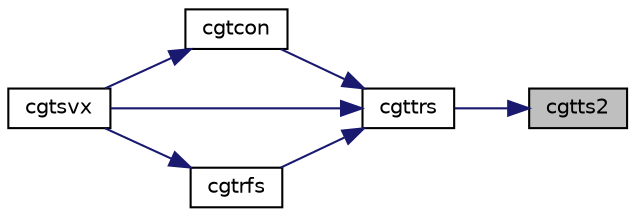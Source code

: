 digraph "cgtts2"
{
 // LATEX_PDF_SIZE
  edge [fontname="Helvetica",fontsize="10",labelfontname="Helvetica",labelfontsize="10"];
  node [fontname="Helvetica",fontsize="10",shape=record];
  rankdir="RL";
  Node1 [label="cgtts2",height=0.2,width=0.4,color="black", fillcolor="grey75", style="filled", fontcolor="black",tooltip="CGTTS2 solves a system of linear equations with a tridiagonal matrix using the LU factorization compu..."];
  Node1 -> Node2 [dir="back",color="midnightblue",fontsize="10",style="solid",fontname="Helvetica"];
  Node2 [label="cgttrs",height=0.2,width=0.4,color="black", fillcolor="white", style="filled",URL="$cgttrs_8f.html#afe8bdadc6f4da5aa5df3fe22dbe6b05b",tooltip="CGTTRS"];
  Node2 -> Node3 [dir="back",color="midnightblue",fontsize="10",style="solid",fontname="Helvetica"];
  Node3 [label="cgtcon",height=0.2,width=0.4,color="black", fillcolor="white", style="filled",URL="$cgtcon_8f.html#a8f80227b32b600dc75a5e982005ec1c2",tooltip="CGTCON"];
  Node3 -> Node4 [dir="back",color="midnightblue",fontsize="10",style="solid",fontname="Helvetica"];
  Node4 [label="cgtsvx",height=0.2,width=0.4,color="black", fillcolor="white", style="filled",URL="$cgtsvx_8f.html#a52aedc3d07eae490ca91df3dec897e8c",tooltip="CGTSVX computes the solution to system of linear equations A * X = B for GT matrices"];
  Node2 -> Node5 [dir="back",color="midnightblue",fontsize="10",style="solid",fontname="Helvetica"];
  Node5 [label="cgtrfs",height=0.2,width=0.4,color="black", fillcolor="white", style="filled",URL="$cgtrfs_8f.html#a92eec53c6ac6c6285a10e7d05d9c00d5",tooltip="CGTRFS"];
  Node5 -> Node4 [dir="back",color="midnightblue",fontsize="10",style="solid",fontname="Helvetica"];
  Node2 -> Node4 [dir="back",color="midnightblue",fontsize="10",style="solid",fontname="Helvetica"];
}
